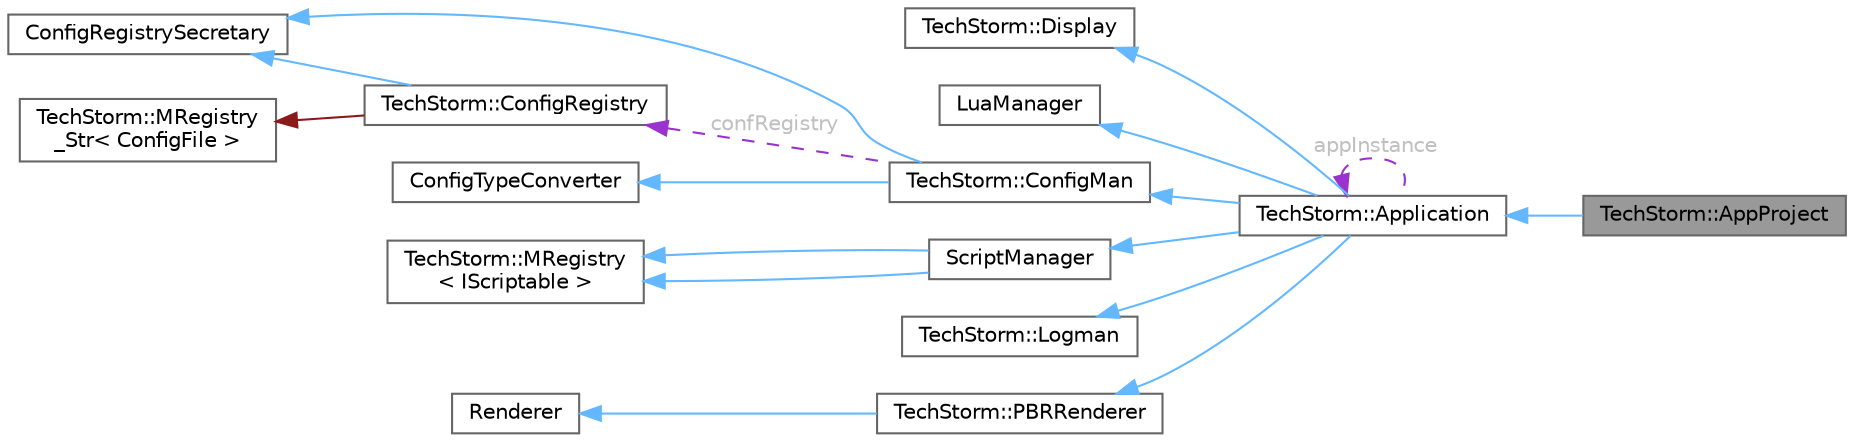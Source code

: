 digraph "TechStorm::AppProject"
{
 // LATEX_PDF_SIZE
  bgcolor="transparent";
  edge [fontname=Helvetica,fontsize=10,labelfontname=Helvetica,labelfontsize=10];
  node [fontname=Helvetica,fontsize=10,shape=box,height=0.2,width=0.4];
  rankdir="LR";
  Node1 [id="Node000001",label="TechStorm::AppProject",height=0.2,width=0.4,color="gray40", fillcolor="grey60", style="filled", fontcolor="black",tooltip=" "];
  Node2 -> Node1 [id="edge1_Node000001_Node000002",dir="back",color="steelblue1",style="solid",tooltip=" "];
  Node2 [id="Node000002",label="TechStorm::Application",height=0.2,width=0.4,color="gray40", fillcolor="white", style="filled",URL="$class_tech_storm_1_1_application.html",tooltip=" "];
  Node3 -> Node2 [id="edge2_Node000002_Node000003",dir="back",color="steelblue1",style="solid",tooltip=" "];
  Node3 [id="Node000003",label="TechStorm::Display",height=0.2,width=0.4,color="gray40", fillcolor="white", style="filled",URL="$class_tech_storm_1_1_display.html",tooltip=" "];
  Node4 -> Node2 [id="edge3_Node000002_Node000004",dir="back",color="steelblue1",style="solid",tooltip=" "];
  Node4 [id="Node000004",label="LuaManager",height=0.2,width=0.4,color="gray40", fillcolor="white", style="filled",URL="$class_lua_manager.html",tooltip=" "];
  Node5 -> Node2 [id="edge4_Node000002_Node000005",dir="back",color="steelblue1",style="solid",tooltip=" "];
  Node5 [id="Node000005",label="TechStorm::ConfigMan",height=0.2,width=0.4,color="gray40", fillcolor="white", style="filled",URL="$class_tech_storm_1_1_config_man.html",tooltip=" "];
  Node6 -> Node5 [id="edge5_Node000005_Node000006",dir="back",color="steelblue1",style="solid",tooltip=" "];
  Node6 [id="Node000006",label="ConfigRegistrySecretary",height=0.2,width=0.4,color="gray40", fillcolor="white", style="filled",URL="$class_config_registry_secretary.html",tooltip=" "];
  Node7 -> Node5 [id="edge6_Node000005_Node000007",dir="back",color="steelblue1",style="solid",tooltip=" "];
  Node7 [id="Node000007",label="ConfigTypeConverter",height=0.2,width=0.4,color="gray40", fillcolor="white", style="filled",URL="$class_config_type_converter.html",tooltip=" "];
  Node8 -> Node5 [id="edge7_Node000005_Node000008",dir="back",color="darkorchid3",style="dashed",tooltip=" ",label=" confRegistry",fontcolor="grey" ];
  Node8 [id="Node000008",label="TechStorm::ConfigRegistry",height=0.2,width=0.4,color="gray40", fillcolor="white", style="filled",URL="$class_tech_storm_1_1_config_registry.html",tooltip=" "];
  Node9 -> Node8 [id="edge8_Node000008_Node000009",dir="back",color="firebrick4",style="solid",tooltip=" "];
  Node9 [id="Node000009",label="TechStorm::MRegistry\l_Str\< ConfigFile \>",height=0.2,width=0.4,color="gray40", fillcolor="white", style="filled",URL="$class_tech_storm_1_1_m_registry___str.html",tooltip=" "];
  Node6 -> Node8 [id="edge9_Node000008_Node000006",dir="back",color="steelblue1",style="solid",tooltip=" "];
  Node10 -> Node2 [id="edge10_Node000002_Node000010",dir="back",color="steelblue1",style="solid",tooltip=" "];
  Node10 [id="Node000010",label="ScriptManager",height=0.2,width=0.4,color="gray40", fillcolor="white", style="filled",URL="$class_script_manager.html",tooltip=" "];
  Node11 -> Node10 [id="edge11_Node000010_Node000011",dir="back",color="steelblue1",style="solid",tooltip=" "];
  Node11 [id="Node000011",label="TechStorm::MRegistry\l\< IScriptable \>",height=0.2,width=0.4,color="gray40", fillcolor="white", style="filled",URL="$class_tech_storm_1_1_m_registry.html",tooltip=" "];
  Node11 -> Node10 [id="edge12_Node000010_Node000011",dir="back",color="steelblue1",style="solid",tooltip=" "];
  Node12 -> Node2 [id="edge13_Node000002_Node000012",dir="back",color="steelblue1",style="solid",tooltip=" "];
  Node12 [id="Node000012",label="TechStorm::Logman",height=0.2,width=0.4,color="gray40", fillcolor="white", style="filled",URL="$class_tech_storm_1_1_logman.html",tooltip=" "];
  Node13 -> Node2 [id="edge14_Node000002_Node000013",dir="back",color="steelblue1",style="solid",tooltip=" "];
  Node13 [id="Node000013",label="TechStorm::PBRRenderer",height=0.2,width=0.4,color="gray40", fillcolor="white", style="filled",URL="$class_tech_storm_1_1_p_b_r_renderer.html",tooltip=" "];
  Node14 -> Node13 [id="edge15_Node000013_Node000014",dir="back",color="steelblue1",style="solid",tooltip=" "];
  Node14 [id="Node000014",label="Renderer",height=0.2,width=0.4,color="gray40", fillcolor="white", style="filled",tooltip=" "];
  Node2 -> Node2 [id="edge16_Node000002_Node000002",dir="back",color="darkorchid3",style="dashed",tooltip=" ",label=" appInstance",fontcolor="grey" ];
}
